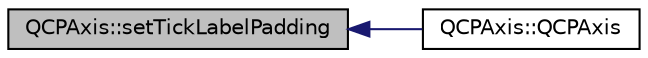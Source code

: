 digraph "QCPAxis::setTickLabelPadding"
{
  edge [fontname="Helvetica",fontsize="10",labelfontname="Helvetica",labelfontsize="10"];
  node [fontname="Helvetica",fontsize="10",shape=record];
  rankdir="LR";
  Node781 [label="QCPAxis::setTickLabelPadding",height=0.2,width=0.4,color="black", fillcolor="grey75", style="filled", fontcolor="black"];
  Node781 -> Node782 [dir="back",color="midnightblue",fontsize="10",style="solid",fontname="Helvetica"];
  Node782 [label="QCPAxis::QCPAxis",height=0.2,width=0.4,color="black", fillcolor="white", style="filled",URL="$d2/deb/class_q_c_p_axis.html#ac62c042968bae0e6d474fcfc57c9b71f"];
}
